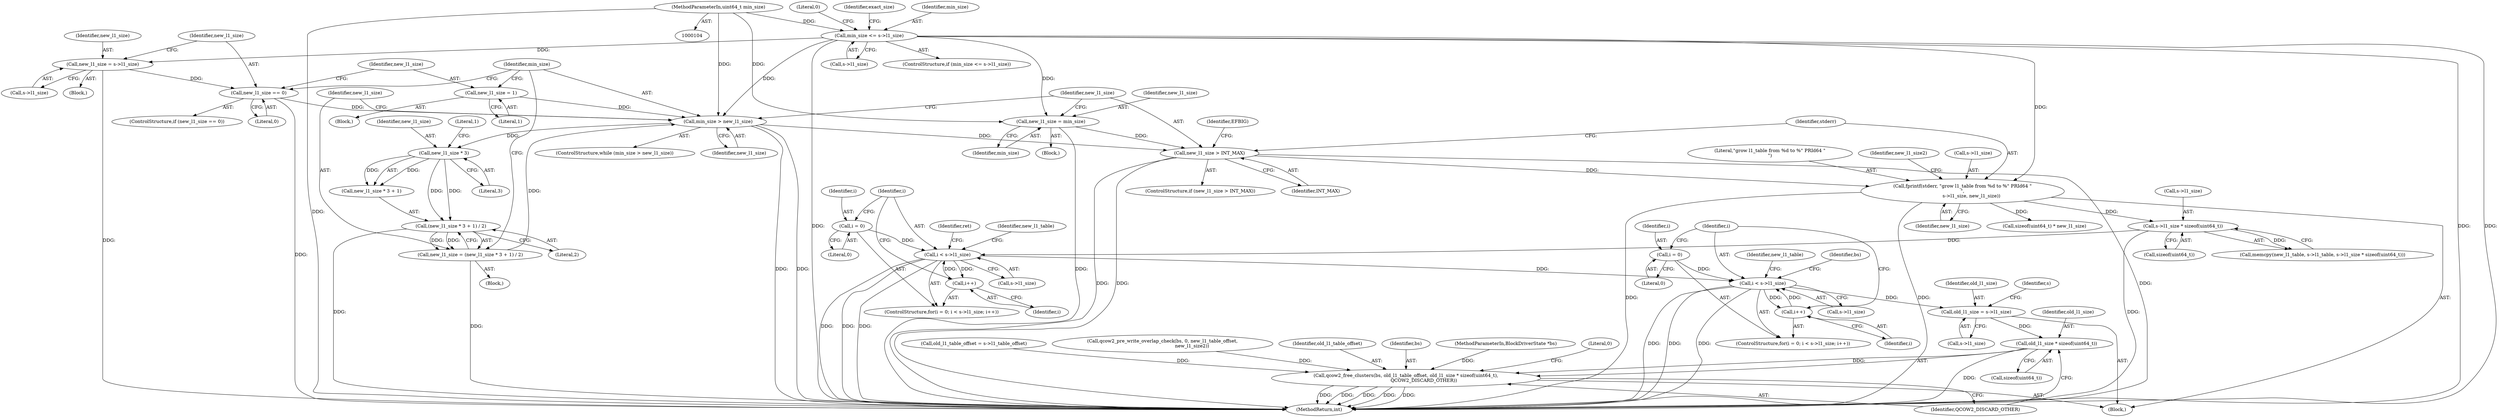 digraph "0_qemu_cab60de930684c33f67d4e32c7509b567f8c445b@pointer" {
"1000292" [label="(Call,i < s->l1_size)"];
"1000297" [label="(Call,i++)"];
"1000292" [label="(Call,i < s->l1_size)"];
"1000289" [label="(Call,i = 0)"];
"1000259" [label="(Call,i < s->l1_size)"];
"1000264" [label="(Call,i++)"];
"1000256" [label="(Call,i = 0)"];
"1000199" [label="(Call,s->l1_size * sizeof(uint64_t))"];
"1000175" [label="(Call,fprintf(stderr, \"grow l1_table from %d to %\" PRId64 \"\n\",\n            s->l1_size, new_l1_size))"];
"1000125" [label="(Call,min_size <= s->l1_size)"];
"1000106" [label="(MethodParameterIn,uint64_t min_size)"];
"1000168" [label="(Call,new_l1_size > INT_MAX)"];
"1000135" [label="(Call,new_l1_size = min_size)"];
"1000154" [label="(Call,min_size > new_l1_size)"];
"1000158" [label="(Call,new_l1_size = (new_l1_size * 3 + 1) / 2)"];
"1000160" [label="(Call,(new_l1_size * 3 + 1) / 2)"];
"1000162" [label="(Call,new_l1_size * 3)"];
"1000150" [label="(Call,new_l1_size = 1)"];
"1000146" [label="(Call,new_l1_size == 0)"];
"1000140" [label="(Call,new_l1_size = s->l1_size)"];
"1000359" [label="(Call,old_l1_size = s->l1_size)"];
"1000372" [label="(Call,old_l1_size * sizeof(uint64_t))"];
"1000369" [label="(Call,qcow2_free_clusters(bs, old_l1_table_offset, old_l1_size * sizeof(uint64_t),\n                        QCOW2_DISCARD_OTHER))"];
"1000141" [label="(Identifier,new_l1_size)"];
"1000162" [label="(Call,new_l1_size * 3)"];
"1000160" [label="(Call,(new_l1_size * 3 + 1) / 2)"];
"1000156" [label="(Identifier,new_l1_size)"];
"1000184" [label="(Call,sizeof(uint64_t) * new_l1_size)"];
"1000165" [label="(Literal,1)"];
"1000152" [label="(Literal,1)"];
"1000194" [label="(Call,memcpy(new_l1_table, s->l1_table, s->l1_size * sizeof(uint64_t)))"];
"1000157" [label="(Block,)"];
"1000139" [label="(Block,)"];
"1000159" [label="(Identifier,new_l1_size)"];
"1000255" [label="(ControlStructure,for(i = 0; i < s->l1_size; i++))"];
"1000260" [label="(Identifier,i)"];
"1000297" [label="(Call,i++)"];
"1000200" [label="(Call,s->l1_size)"];
"1000106" [label="(MethodParameterIn,uint64_t min_size)"];
"1000301" [label="(Identifier,new_l1_table)"];
"1000183" [label="(Identifier,new_l1_size2)"];
"1000140" [label="(Call,new_l1_size = s->l1_size)"];
"1000154" [label="(Call,min_size > new_l1_size)"];
"1000203" [label="(Call,sizeof(uint64_t))"];
"1000168" [label="(Call,new_l1_size > INT_MAX)"];
"1000181" [label="(Identifier,new_l1_size)"];
"1000174" [label="(Identifier,EFBIG)"];
"1000361" [label="(Call,s->l1_size)"];
"1000137" [label="(Identifier,min_size)"];
"1000288" [label="(ControlStructure,for(i = 0; i < s->l1_size; i++))"];
"1000261" [label="(Call,s->l1_size)"];
"1000124" [label="(ControlStructure,if (min_size <= s->l1_size))"];
"1000372" [label="(Call,old_l1_size * sizeof(uint64_t))"];
"1000176" [label="(Identifier,stderr)"];
"1000258" [label="(Literal,0)"];
"1000147" [label="(Identifier,new_l1_size)"];
"1000146" [label="(Call,new_l1_size == 0)"];
"1000268" [label="(Identifier,new_l1_table)"];
"1000127" [label="(Call,s->l1_size)"];
"1000175" [label="(Call,fprintf(stderr, \"grow l1_table from %d to %\" PRId64 \"\n\",\n            s->l1_size, new_l1_size))"];
"1000178" [label="(Call,s->l1_size)"];
"1000292" [label="(Call,i < s->l1_size)"];
"1000275" [label="(Identifier,ret)"];
"1000170" [label="(Identifier,INT_MAX)"];
"1000161" [label="(Call,new_l1_size * 3 + 1)"];
"1000371" [label="(Identifier,old_l1_table_offset)"];
"1000360" [label="(Identifier,old_l1_size)"];
"1000166" [label="(Literal,2)"];
"1000359" [label="(Call,old_l1_size = s->l1_size)"];
"1000376" [label="(Identifier,QCOW2_DISCARD_OTHER)"];
"1000259" [label="(Call,i < s->l1_size)"];
"1000134" [label="(Block,)"];
"1000169" [label="(Identifier,new_l1_size)"];
"1000290" [label="(Identifier,i)"];
"1000309" [label="(Identifier,bs)"];
"1000150" [label="(Call,new_l1_size = 1)"];
"1000389" [label="(MethodReturn,int)"];
"1000265" [label="(Identifier,i)"];
"1000289" [label="(Call,i = 0)"];
"1000151" [label="(Identifier,new_l1_size)"];
"1000126" [label="(Identifier,min_size)"];
"1000153" [label="(ControlStructure,while (min_size > new_l1_size))"];
"1000294" [label="(Call,s->l1_size)"];
"1000164" [label="(Literal,3)"];
"1000370" [label="(Identifier,bs)"];
"1000373" [label="(Identifier,old_l1_size)"];
"1000177" [label="(Literal,\"grow l1_table from %d to %\" PRId64 \"\n\")"];
"1000105" [label="(MethodParameterIn,BlockDriverState *bs)"];
"1000257" [label="(Identifier,i)"];
"1000131" [label="(Literal,0)"];
"1000148" [label="(Literal,0)"];
"1000298" [label="(Identifier,i)"];
"1000256" [label="(Call,i = 0)"];
"1000145" [label="(ControlStructure,if (new_l1_size == 0))"];
"1000142" [label="(Call,s->l1_size)"];
"1000369" [label="(Call,qcow2_free_clusters(bs, old_l1_table_offset, old_l1_size * sizeof(uint64_t),\n                        QCOW2_DISCARD_OTHER))"];
"1000135" [label="(Call,new_l1_size = min_size)"];
"1000149" [label="(Block,)"];
"1000167" [label="(ControlStructure,if (new_l1_size > INT_MAX))"];
"1000291" [label="(Literal,0)"];
"1000374" [label="(Call,sizeof(uint64_t))"];
"1000125" [label="(Call,min_size <= s->l1_size)"];
"1000264" [label="(Call,i++)"];
"1000163" [label="(Identifier,new_l1_size)"];
"1000136" [label="(Identifier,new_l1_size)"];
"1000293" [label="(Identifier,i)"];
"1000378" [label="(Literal,0)"];
"1000155" [label="(Identifier,min_size)"];
"1000133" [label="(Identifier,exact_size)"];
"1000158" [label="(Call,new_l1_size = (new_l1_size * 3 + 1) / 2)"];
"1000199" [label="(Call,s->l1_size * sizeof(uint64_t))"];
"1000344" [label="(Call,old_l1_table_offset = s->l1_table_offset)"];
"1000366" [label="(Identifier,s)"];
"1000108" [label="(Block,)"];
"1000239" [label="(Call,qcow2_pre_write_overlap_check(bs, 0, new_l1_table_offset,\n                                        new_l1_size2))"];
"1000292" -> "1000288"  [label="AST: "];
"1000292" -> "1000294"  [label="CFG: "];
"1000293" -> "1000292"  [label="AST: "];
"1000294" -> "1000292"  [label="AST: "];
"1000301" -> "1000292"  [label="CFG: "];
"1000309" -> "1000292"  [label="CFG: "];
"1000292" -> "1000389"  [label="DDG: "];
"1000292" -> "1000389"  [label="DDG: "];
"1000292" -> "1000389"  [label="DDG: "];
"1000297" -> "1000292"  [label="DDG: "];
"1000289" -> "1000292"  [label="DDG: "];
"1000259" -> "1000292"  [label="DDG: "];
"1000292" -> "1000297"  [label="DDG: "];
"1000292" -> "1000359"  [label="DDG: "];
"1000297" -> "1000288"  [label="AST: "];
"1000297" -> "1000298"  [label="CFG: "];
"1000298" -> "1000297"  [label="AST: "];
"1000293" -> "1000297"  [label="CFG: "];
"1000289" -> "1000288"  [label="AST: "];
"1000289" -> "1000291"  [label="CFG: "];
"1000290" -> "1000289"  [label="AST: "];
"1000291" -> "1000289"  [label="AST: "];
"1000293" -> "1000289"  [label="CFG: "];
"1000259" -> "1000255"  [label="AST: "];
"1000259" -> "1000261"  [label="CFG: "];
"1000260" -> "1000259"  [label="AST: "];
"1000261" -> "1000259"  [label="AST: "];
"1000268" -> "1000259"  [label="CFG: "];
"1000275" -> "1000259"  [label="CFG: "];
"1000259" -> "1000389"  [label="DDG: "];
"1000259" -> "1000389"  [label="DDG: "];
"1000259" -> "1000389"  [label="DDG: "];
"1000264" -> "1000259"  [label="DDG: "];
"1000256" -> "1000259"  [label="DDG: "];
"1000199" -> "1000259"  [label="DDG: "];
"1000259" -> "1000264"  [label="DDG: "];
"1000264" -> "1000255"  [label="AST: "];
"1000264" -> "1000265"  [label="CFG: "];
"1000265" -> "1000264"  [label="AST: "];
"1000260" -> "1000264"  [label="CFG: "];
"1000256" -> "1000255"  [label="AST: "];
"1000256" -> "1000258"  [label="CFG: "];
"1000257" -> "1000256"  [label="AST: "];
"1000258" -> "1000256"  [label="AST: "];
"1000260" -> "1000256"  [label="CFG: "];
"1000199" -> "1000194"  [label="AST: "];
"1000199" -> "1000203"  [label="CFG: "];
"1000200" -> "1000199"  [label="AST: "];
"1000203" -> "1000199"  [label="AST: "];
"1000194" -> "1000199"  [label="CFG: "];
"1000199" -> "1000389"  [label="DDG: "];
"1000199" -> "1000194"  [label="DDG: "];
"1000175" -> "1000199"  [label="DDG: "];
"1000175" -> "1000108"  [label="AST: "];
"1000175" -> "1000181"  [label="CFG: "];
"1000176" -> "1000175"  [label="AST: "];
"1000177" -> "1000175"  [label="AST: "];
"1000178" -> "1000175"  [label="AST: "];
"1000181" -> "1000175"  [label="AST: "];
"1000183" -> "1000175"  [label="CFG: "];
"1000175" -> "1000389"  [label="DDG: "];
"1000175" -> "1000389"  [label="DDG: "];
"1000125" -> "1000175"  [label="DDG: "];
"1000168" -> "1000175"  [label="DDG: "];
"1000175" -> "1000184"  [label="DDG: "];
"1000125" -> "1000124"  [label="AST: "];
"1000125" -> "1000127"  [label="CFG: "];
"1000126" -> "1000125"  [label="AST: "];
"1000127" -> "1000125"  [label="AST: "];
"1000131" -> "1000125"  [label="CFG: "];
"1000133" -> "1000125"  [label="CFG: "];
"1000125" -> "1000389"  [label="DDG: "];
"1000125" -> "1000389"  [label="DDG: "];
"1000125" -> "1000389"  [label="DDG: "];
"1000106" -> "1000125"  [label="DDG: "];
"1000125" -> "1000135"  [label="DDG: "];
"1000125" -> "1000140"  [label="DDG: "];
"1000125" -> "1000154"  [label="DDG: "];
"1000106" -> "1000104"  [label="AST: "];
"1000106" -> "1000389"  [label="DDG: "];
"1000106" -> "1000135"  [label="DDG: "];
"1000106" -> "1000154"  [label="DDG: "];
"1000168" -> "1000167"  [label="AST: "];
"1000168" -> "1000170"  [label="CFG: "];
"1000169" -> "1000168"  [label="AST: "];
"1000170" -> "1000168"  [label="AST: "];
"1000174" -> "1000168"  [label="CFG: "];
"1000176" -> "1000168"  [label="CFG: "];
"1000168" -> "1000389"  [label="DDG: "];
"1000168" -> "1000389"  [label="DDG: "];
"1000168" -> "1000389"  [label="DDG: "];
"1000135" -> "1000168"  [label="DDG: "];
"1000154" -> "1000168"  [label="DDG: "];
"1000135" -> "1000134"  [label="AST: "];
"1000135" -> "1000137"  [label="CFG: "];
"1000136" -> "1000135"  [label="AST: "];
"1000137" -> "1000135"  [label="AST: "];
"1000169" -> "1000135"  [label="CFG: "];
"1000135" -> "1000389"  [label="DDG: "];
"1000154" -> "1000153"  [label="AST: "];
"1000154" -> "1000156"  [label="CFG: "];
"1000155" -> "1000154"  [label="AST: "];
"1000156" -> "1000154"  [label="AST: "];
"1000159" -> "1000154"  [label="CFG: "];
"1000169" -> "1000154"  [label="CFG: "];
"1000154" -> "1000389"  [label="DDG: "];
"1000154" -> "1000389"  [label="DDG: "];
"1000158" -> "1000154"  [label="DDG: "];
"1000150" -> "1000154"  [label="DDG: "];
"1000146" -> "1000154"  [label="DDG: "];
"1000154" -> "1000162"  [label="DDG: "];
"1000158" -> "1000157"  [label="AST: "];
"1000158" -> "1000160"  [label="CFG: "];
"1000159" -> "1000158"  [label="AST: "];
"1000160" -> "1000158"  [label="AST: "];
"1000155" -> "1000158"  [label="CFG: "];
"1000158" -> "1000389"  [label="DDG: "];
"1000160" -> "1000158"  [label="DDG: "];
"1000160" -> "1000158"  [label="DDG: "];
"1000160" -> "1000166"  [label="CFG: "];
"1000161" -> "1000160"  [label="AST: "];
"1000166" -> "1000160"  [label="AST: "];
"1000160" -> "1000389"  [label="DDG: "];
"1000162" -> "1000160"  [label="DDG: "];
"1000162" -> "1000160"  [label="DDG: "];
"1000162" -> "1000161"  [label="AST: "];
"1000162" -> "1000164"  [label="CFG: "];
"1000163" -> "1000162"  [label="AST: "];
"1000164" -> "1000162"  [label="AST: "];
"1000165" -> "1000162"  [label="CFG: "];
"1000162" -> "1000161"  [label="DDG: "];
"1000162" -> "1000161"  [label="DDG: "];
"1000150" -> "1000149"  [label="AST: "];
"1000150" -> "1000152"  [label="CFG: "];
"1000151" -> "1000150"  [label="AST: "];
"1000152" -> "1000150"  [label="AST: "];
"1000155" -> "1000150"  [label="CFG: "];
"1000146" -> "1000145"  [label="AST: "];
"1000146" -> "1000148"  [label="CFG: "];
"1000147" -> "1000146"  [label="AST: "];
"1000148" -> "1000146"  [label="AST: "];
"1000151" -> "1000146"  [label="CFG: "];
"1000155" -> "1000146"  [label="CFG: "];
"1000146" -> "1000389"  [label="DDG: "];
"1000140" -> "1000146"  [label="DDG: "];
"1000140" -> "1000139"  [label="AST: "];
"1000140" -> "1000142"  [label="CFG: "];
"1000141" -> "1000140"  [label="AST: "];
"1000142" -> "1000140"  [label="AST: "];
"1000147" -> "1000140"  [label="CFG: "];
"1000140" -> "1000389"  [label="DDG: "];
"1000359" -> "1000108"  [label="AST: "];
"1000359" -> "1000361"  [label="CFG: "];
"1000360" -> "1000359"  [label="AST: "];
"1000361" -> "1000359"  [label="AST: "];
"1000366" -> "1000359"  [label="CFG: "];
"1000359" -> "1000372"  [label="DDG: "];
"1000372" -> "1000369"  [label="AST: "];
"1000372" -> "1000374"  [label="CFG: "];
"1000373" -> "1000372"  [label="AST: "];
"1000374" -> "1000372"  [label="AST: "];
"1000376" -> "1000372"  [label="CFG: "];
"1000372" -> "1000389"  [label="DDG: "];
"1000372" -> "1000369"  [label="DDG: "];
"1000369" -> "1000108"  [label="AST: "];
"1000369" -> "1000376"  [label="CFG: "];
"1000370" -> "1000369"  [label="AST: "];
"1000371" -> "1000369"  [label="AST: "];
"1000376" -> "1000369"  [label="AST: "];
"1000378" -> "1000369"  [label="CFG: "];
"1000369" -> "1000389"  [label="DDG: "];
"1000369" -> "1000389"  [label="DDG: "];
"1000369" -> "1000389"  [label="DDG: "];
"1000369" -> "1000389"  [label="DDG: "];
"1000369" -> "1000389"  [label="DDG: "];
"1000239" -> "1000369"  [label="DDG: "];
"1000105" -> "1000369"  [label="DDG: "];
"1000344" -> "1000369"  [label="DDG: "];
}
